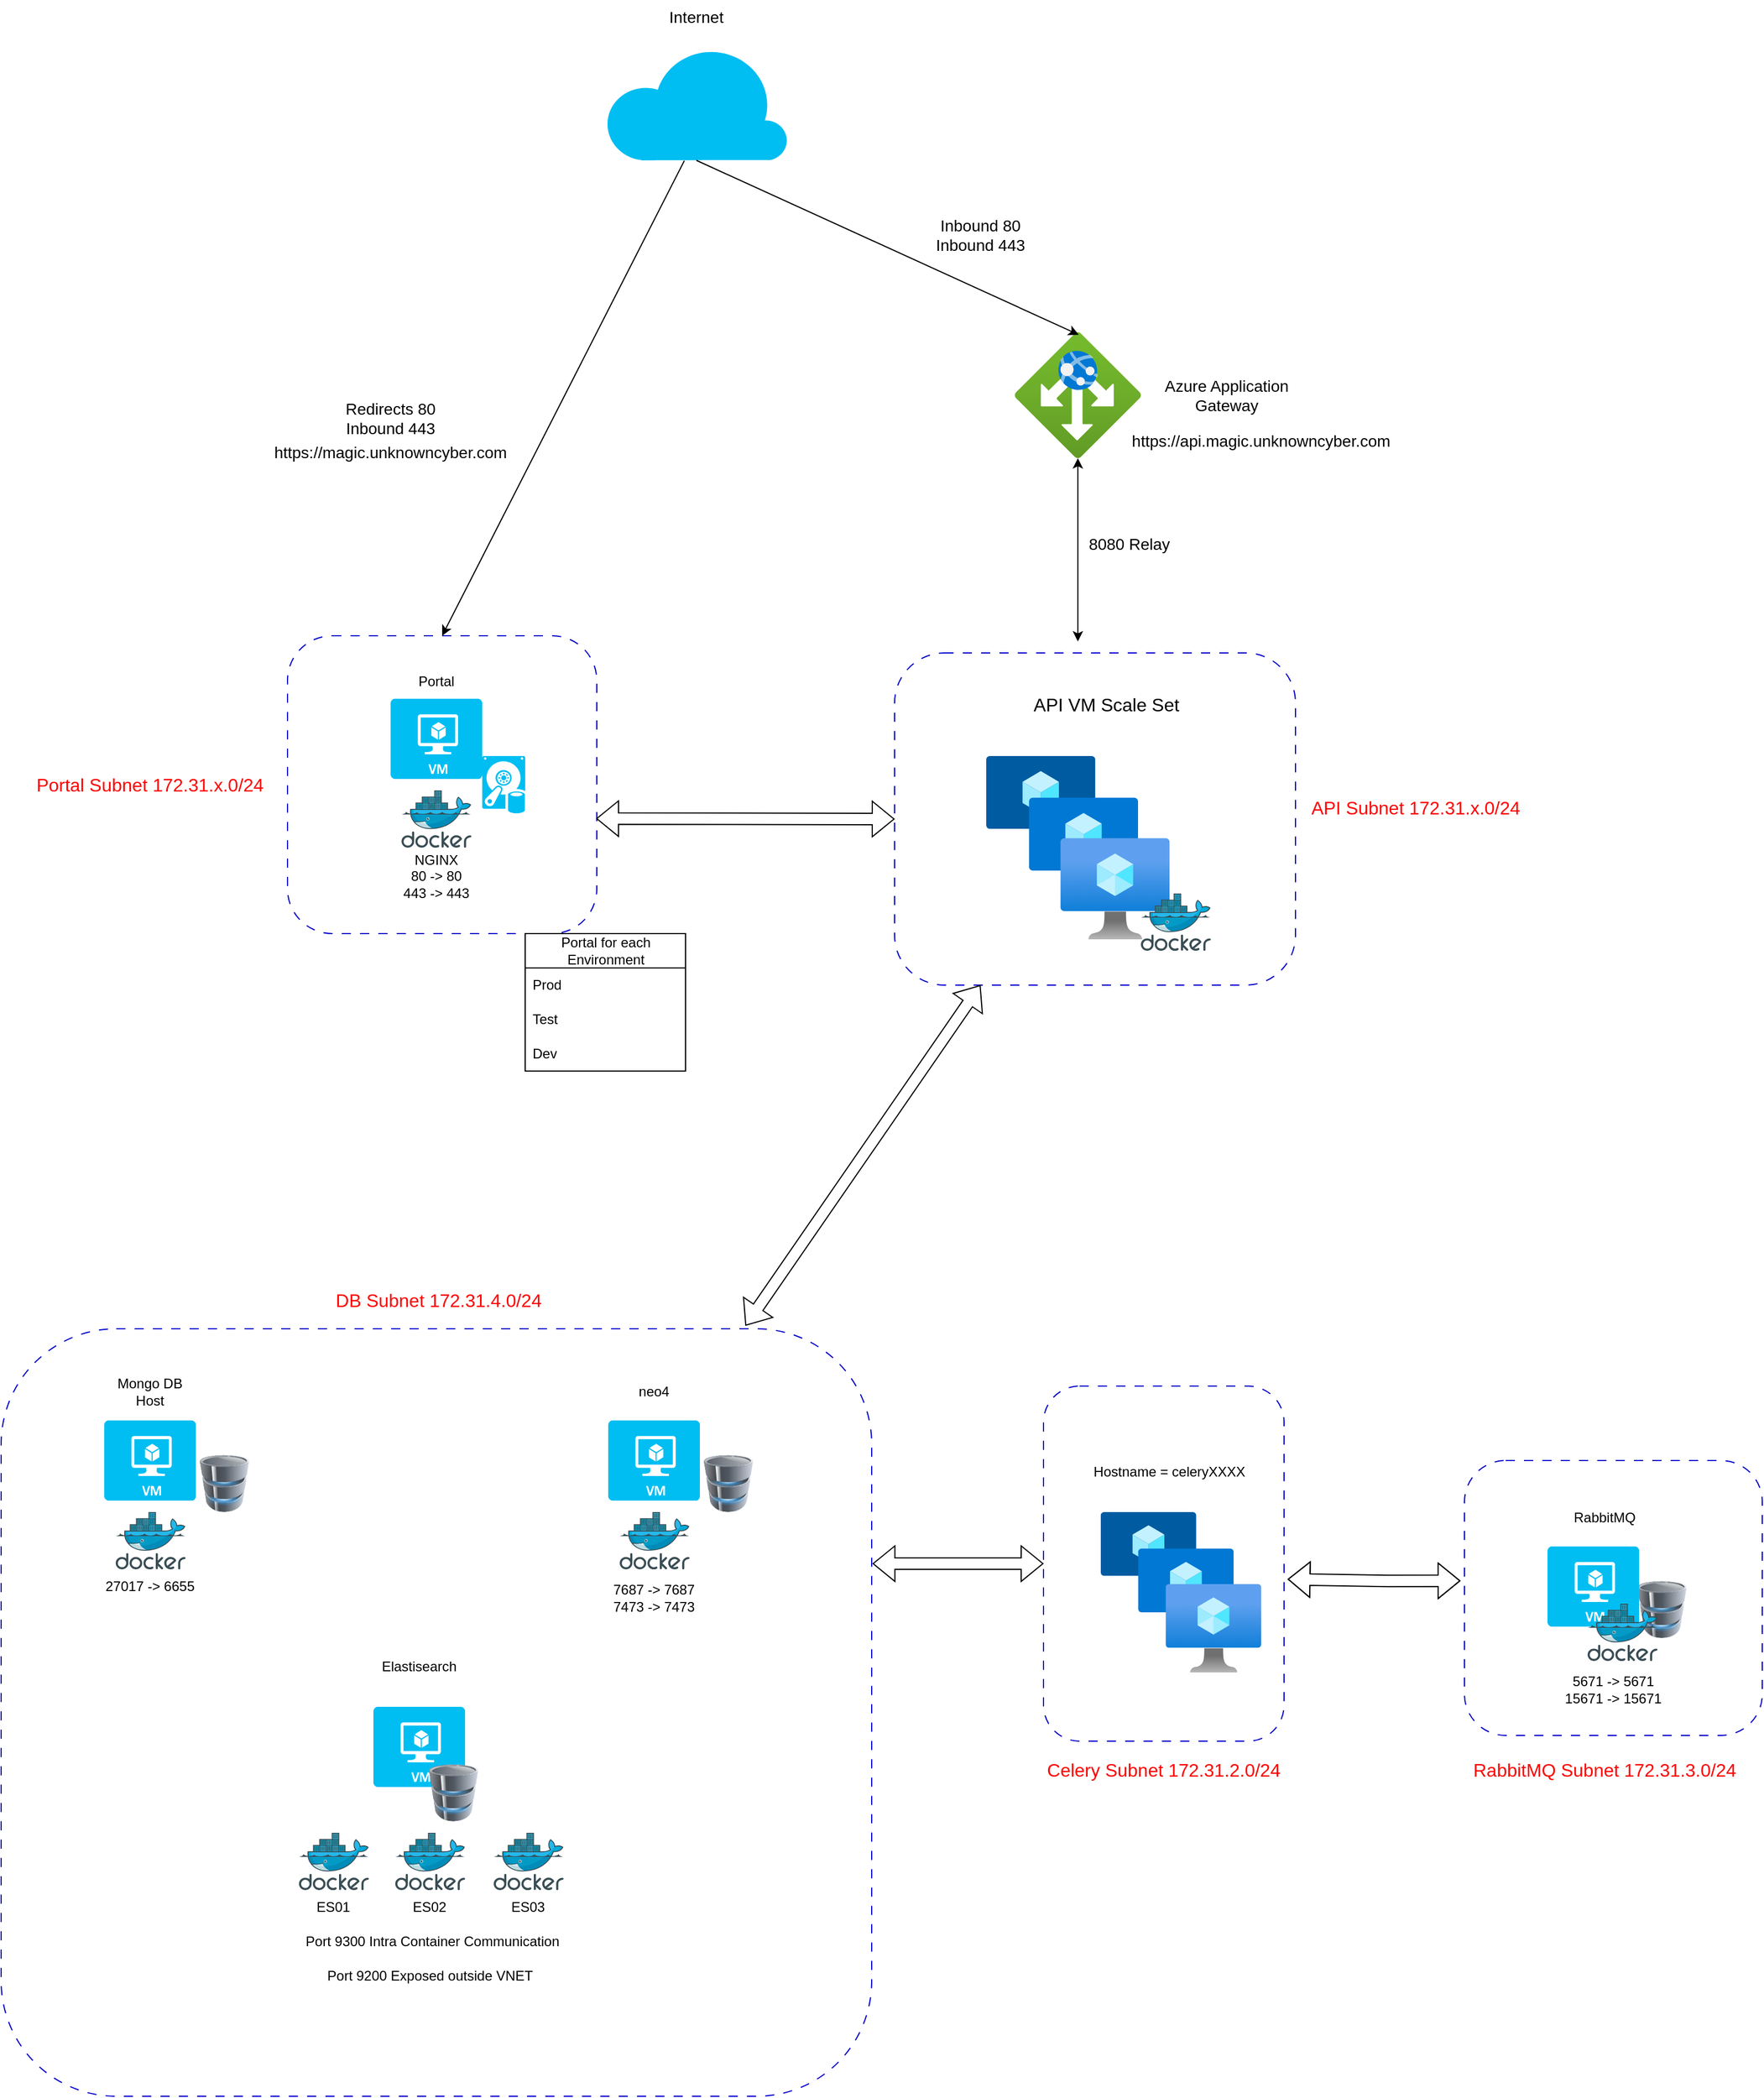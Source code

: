 <mxfile version="21.6.8" type="device">
  <diagram name="Page-1" id="JVN_-1KQDsrumrTh3BVl">
    <mxGraphModel dx="2025" dy="2611" grid="1" gridSize="10" guides="1" tooltips="1" connect="1" arrows="1" fold="1" page="1" pageScale="1" pageWidth="850" pageHeight="1100" math="0" shadow="0">
      <root>
        <mxCell id="0" />
        <mxCell id="1" parent="0" />
        <mxCell id="n7axWWjlx_CXy5CK1rkt-1" value="" style="rounded=1;whiteSpace=wrap;html=1;dashed=1;dashPattern=8 8;strokeColor=#0000CC;" parent="1" vertex="1">
          <mxGeometry x="880" y="-500" width="350" height="290" as="geometry" />
        </mxCell>
        <mxCell id="n7axWWjlx_CXy5CK1rkt-2" value="" style="rounded=1;whiteSpace=wrap;html=1;dashed=1;dashPattern=8 8;strokeColor=#0000CC;" parent="1" vertex="1">
          <mxGeometry x="350" y="-515" width="270" height="260" as="geometry" />
        </mxCell>
        <mxCell id="n7axWWjlx_CXy5CK1rkt-3" value="" style="rounded=1;whiteSpace=wrap;html=1;dashed=1;dashPattern=8 8;strokeColor=#0000CC;" parent="1" vertex="1">
          <mxGeometry x="1377.5" y="205" width="260" height="240" as="geometry" />
        </mxCell>
        <mxCell id="n7axWWjlx_CXy5CK1rkt-4" value="" style="rounded=1;whiteSpace=wrap;html=1;dashed=1;dashPattern=8 8;strokeColor=#0000CC;" parent="1" vertex="1">
          <mxGeometry x="100" y="90" width="760" height="670" as="geometry" />
        </mxCell>
        <mxCell id="n7axWWjlx_CXy5CK1rkt-5" value="" style="image;html=1;image=img/lib/clip_art/computers/Database_128x128.png" parent="1" vertex="1">
          <mxGeometry x="1515" y="310" width="70" height="50" as="geometry" />
        </mxCell>
        <mxCell id="n7axWWjlx_CXy5CK1rkt-6" value="" style="image;html=1;image=img/lib/clip_art/computers/Database_128x128.png" parent="1" vertex="1">
          <mxGeometry x="700" y="200" width="70" height="50" as="geometry" />
        </mxCell>
        <mxCell id="n7axWWjlx_CXy5CK1rkt-7" value="" style="image;html=1;image=img/lib/clip_art/computers/Database_128x128.png" parent="1" vertex="1">
          <mxGeometry x="260" y="200" width="70" height="50" as="geometry" />
        </mxCell>
        <mxCell id="n7axWWjlx_CXy5CK1rkt-8" value="" style="verticalLabelPosition=bottom;html=1;verticalAlign=top;align=center;strokeColor=none;fillColor=#00BEF2;shape=mxgraph.azure.virtual_machine;" parent="1" vertex="1">
          <mxGeometry x="630" y="170" width="80" height="70" as="geometry" />
        </mxCell>
        <mxCell id="n7axWWjlx_CXy5CK1rkt-9" value="" style="verticalLabelPosition=bottom;html=1;verticalAlign=top;align=center;strokeColor=none;fillColor=#00BEF2;shape=mxgraph.azure.virtual_machine;" parent="1" vertex="1">
          <mxGeometry x="1450" y="280" width="80" height="70" as="geometry" />
        </mxCell>
        <mxCell id="n7axWWjlx_CXy5CK1rkt-10" value="" style="verticalLabelPosition=bottom;html=1;verticalAlign=top;align=center;strokeColor=none;fillColor=#00BEF2;shape=mxgraph.azure.virtual_machine;" parent="1" vertex="1">
          <mxGeometry x="190" y="170" width="80" height="70" as="geometry" />
        </mxCell>
        <mxCell id="n7axWWjlx_CXy5CK1rkt-11" value="" style="verticalLabelPosition=bottom;html=1;verticalAlign=top;align=center;strokeColor=none;fillColor=#00BEF2;shape=mxgraph.azure.virtual_machine;" parent="1" vertex="1">
          <mxGeometry x="425" y="420" width="80" height="70" as="geometry" />
        </mxCell>
        <mxCell id="n7axWWjlx_CXy5CK1rkt-12" value="" style="image;sketch=0;aspect=fixed;html=1;points=[];align=center;fontSize=12;image=img/lib/mscae/Docker.svg;" parent="1" vertex="1">
          <mxGeometry x="200" y="250" width="60.98" height="50" as="geometry" />
        </mxCell>
        <mxCell id="n7axWWjlx_CXy5CK1rkt-13" value="" style="image;sketch=0;aspect=fixed;html=1;points=[];align=center;fontSize=12;image=img/lib/mscae/Docker.svg;" parent="1" vertex="1">
          <mxGeometry x="1485" y="330" width="60.98" height="50" as="geometry" />
        </mxCell>
        <mxCell id="n7axWWjlx_CXy5CK1rkt-14" value="" style="image;sketch=0;aspect=fixed;html=1;points=[];align=center;fontSize=12;image=img/lib/mscae/Docker.svg;" parent="1" vertex="1">
          <mxGeometry x="360" y="530" width="60.98" height="50" as="geometry" />
        </mxCell>
        <mxCell id="n7axWWjlx_CXy5CK1rkt-15" value="Mongo DB Host" style="text;html=1;strokeColor=none;fillColor=none;align=center;verticalAlign=middle;whiteSpace=wrap;rounded=0;" parent="1" vertex="1">
          <mxGeometry x="200" y="130" width="60" height="30" as="geometry" />
        </mxCell>
        <mxCell id="n7axWWjlx_CXy5CK1rkt-16" value="neo4" style="text;html=1;strokeColor=none;fillColor=none;align=center;verticalAlign=middle;whiteSpace=wrap;rounded=0;" parent="1" vertex="1">
          <mxGeometry x="640" y="130" width="60" height="30" as="geometry" />
        </mxCell>
        <mxCell id="n7axWWjlx_CXy5CK1rkt-17" value="Elastisearch" style="text;html=1;strokeColor=none;fillColor=none;align=center;verticalAlign=middle;whiteSpace=wrap;rounded=0;" parent="1" vertex="1">
          <mxGeometry x="435" y="370" width="60" height="30" as="geometry" />
        </mxCell>
        <mxCell id="n7axWWjlx_CXy5CK1rkt-18" value="" style="image;html=1;image=img/lib/clip_art/computers/Database_128x128.png" parent="1" vertex="1">
          <mxGeometry x="460" y="470" width="70" height="50" as="geometry" />
        </mxCell>
        <mxCell id="n7axWWjlx_CXy5CK1rkt-19" value="" style="image;sketch=0;aspect=fixed;html=1;points=[];align=center;fontSize=12;image=img/lib/mscae/Docker.svg;" parent="1" vertex="1">
          <mxGeometry x="444.02" y="530" width="60.98" height="50" as="geometry" />
        </mxCell>
        <mxCell id="n7axWWjlx_CXy5CK1rkt-20" value="" style="image;sketch=0;aspect=fixed;html=1;points=[];align=center;fontSize=12;image=img/lib/mscae/Docker.svg;" parent="1" vertex="1">
          <mxGeometry x="530" y="530" width="60.98" height="50" as="geometry" />
        </mxCell>
        <mxCell id="n7axWWjlx_CXy5CK1rkt-21" value="&lt;font color=&quot;#ff0000&quot; style=&quot;font-size: 16px;&quot;&gt;DB Subnet 172.31.4.0/24&lt;/font&gt;" style="text;html=1;strokeColor=none;fillColor=none;align=center;verticalAlign=middle;whiteSpace=wrap;rounded=0;" parent="1" vertex="1">
          <mxGeometry x="377.01" y="50" width="210" height="30" as="geometry" />
        </mxCell>
        <mxCell id="n7axWWjlx_CXy5CK1rkt-22" value="27017 -&amp;gt; 6655" style="text;html=1;strokeColor=none;fillColor=none;align=center;verticalAlign=middle;whiteSpace=wrap;rounded=0;" parent="1" vertex="1">
          <mxGeometry x="190.0" y="300" width="80" height="30" as="geometry" />
        </mxCell>
        <mxCell id="n7axWWjlx_CXy5CK1rkt-23" value="7687 -&amp;gt; 7687&lt;br&gt;7473 -&amp;gt; 7473" style="text;html=1;strokeColor=none;fillColor=none;align=center;verticalAlign=middle;whiteSpace=wrap;rounded=0;" parent="1" vertex="1">
          <mxGeometry x="630.49" y="310" width="80" height="30" as="geometry" />
        </mxCell>
        <mxCell id="n7axWWjlx_CXy5CK1rkt-24" value="ES01" style="text;html=1;strokeColor=none;fillColor=none;align=center;verticalAlign=middle;whiteSpace=wrap;rounded=0;" parent="1" vertex="1">
          <mxGeometry x="360" y="580" width="60" height="30" as="geometry" />
        </mxCell>
        <mxCell id="n7axWWjlx_CXy5CK1rkt-25" value="ES02" style="text;html=1;strokeColor=none;fillColor=none;align=center;verticalAlign=middle;whiteSpace=wrap;rounded=0;" parent="1" vertex="1">
          <mxGeometry x="444.02" y="580" width="60" height="30" as="geometry" />
        </mxCell>
        <mxCell id="n7axWWjlx_CXy5CK1rkt-26" value="ES03" style="text;html=1;strokeColor=none;fillColor=none;align=center;verticalAlign=middle;whiteSpace=wrap;rounded=0;" parent="1" vertex="1">
          <mxGeometry x="530" y="580" width="60" height="30" as="geometry" />
        </mxCell>
        <mxCell id="n7axWWjlx_CXy5CK1rkt-27" value="&amp;nbsp;Port 9300 Intra Container Communication" style="text;html=1;strokeColor=none;fillColor=none;align=center;verticalAlign=middle;whiteSpace=wrap;rounded=0;" parent="1" vertex="1">
          <mxGeometry x="351.52" y="610" width="245.98" height="30" as="geometry" />
        </mxCell>
        <mxCell id="n7axWWjlx_CXy5CK1rkt-28" value="Port 9200 Exposed outside VNET" style="text;html=1;strokeColor=none;fillColor=none;align=center;verticalAlign=middle;whiteSpace=wrap;rounded=0;" parent="1" vertex="1">
          <mxGeometry x="377.01" y="640" width="195" height="30" as="geometry" />
        </mxCell>
        <mxCell id="n7axWWjlx_CXy5CK1rkt-29" value="&lt;font color=&quot;#ff0000&quot; style=&quot;font-size: 16px;&quot;&gt;RabbitMQ Subnet 172.31.3.0/24&lt;/font&gt;" style="text;html=1;strokeColor=none;fillColor=none;align=center;verticalAlign=middle;whiteSpace=wrap;rounded=0;" parent="1" vertex="1">
          <mxGeometry x="1370" y="460" width="260" height="30" as="geometry" />
        </mxCell>
        <mxCell id="n7axWWjlx_CXy5CK1rkt-30" value="RabbitMQ" style="text;html=1;strokeColor=none;fillColor=none;align=center;verticalAlign=middle;whiteSpace=wrap;rounded=0;" parent="1" vertex="1">
          <mxGeometry x="1470" y="240" width="60" height="30" as="geometry" />
        </mxCell>
        <mxCell id="n7axWWjlx_CXy5CK1rkt-31" value="5671 -&amp;gt; 5671&lt;br&gt;15671 -&amp;gt; 15671" style="text;html=1;strokeColor=none;fillColor=none;align=center;verticalAlign=middle;whiteSpace=wrap;rounded=0;" parent="1" vertex="1">
          <mxGeometry x="1455" y="390" width="105" height="30" as="geometry" />
        </mxCell>
        <mxCell id="n7axWWjlx_CXy5CK1rkt-32" value="" style="rounded=1;whiteSpace=wrap;html=1;dashed=1;dashPattern=8 8;strokeColor=#0000CC;" parent="1" vertex="1">
          <mxGeometry x="1010" y="140" width="210" height="310" as="geometry" />
        </mxCell>
        <mxCell id="n7axWWjlx_CXy5CK1rkt-33" value="&lt;font color=&quot;#ff0000&quot; style=&quot;font-size: 16px;&quot;&gt;Celery Subnet 172.31.2.0/24&lt;/font&gt;" style="text;html=1;strokeColor=none;fillColor=none;align=center;verticalAlign=middle;whiteSpace=wrap;rounded=0;" parent="1" vertex="1">
          <mxGeometry x="1010" y="460" width="210" height="30" as="geometry" />
        </mxCell>
        <mxCell id="n7axWWjlx_CXy5CK1rkt-34" value="" style="shape=flexArrow;endArrow=classic;startArrow=classic;html=1;rounded=0;exitX=1.015;exitY=0.544;exitDx=0;exitDy=0;exitPerimeter=0;" parent="1" source="n7axWWjlx_CXy5CK1rkt-32" edge="1">
          <mxGeometry width="100" height="100" relative="1" as="geometry">
            <mxPoint x="1240" y="311.08" as="sourcePoint" />
            <mxPoint x="1374" y="310" as="targetPoint" />
            <Array as="points">
              <mxPoint x="1310" y="310.08" />
            </Array>
          </mxGeometry>
        </mxCell>
        <mxCell id="n7axWWjlx_CXy5CK1rkt-35" value="" style="shape=flexArrow;endArrow=classic;startArrow=classic;html=1;rounded=0;exitX=1.001;exitY=0.306;exitDx=0;exitDy=0;exitPerimeter=0;" parent="1" source="n7axWWjlx_CXy5CK1rkt-4" target="n7axWWjlx_CXy5CK1rkt-32" edge="1">
          <mxGeometry width="100" height="100" relative="1" as="geometry">
            <mxPoint x="760" y="760" as="sourcePoint" />
            <mxPoint x="900" y="790" as="targetPoint" />
          </mxGeometry>
        </mxCell>
        <mxCell id="n7axWWjlx_CXy5CK1rkt-36" value="" style="image;aspect=fixed;html=1;points=[];align=center;fontSize=12;image=img/lib/azure2/compute/VM_Scale_Sets.svg;" parent="1" vertex="1">
          <mxGeometry x="1060" y="250" width="140" height="140" as="geometry" />
        </mxCell>
        <mxCell id="n7axWWjlx_CXy5CK1rkt-37" value="Hostname = celeryXXXX" style="text;html=1;strokeColor=none;fillColor=none;align=center;verticalAlign=middle;whiteSpace=wrap;rounded=0;" parent="1" vertex="1">
          <mxGeometry x="1045" y="200" width="150" height="30" as="geometry" />
        </mxCell>
        <mxCell id="n7axWWjlx_CXy5CK1rkt-38" value="" style="verticalLabelPosition=bottom;html=1;verticalAlign=top;align=center;strokeColor=none;fillColor=#00BEF2;shape=mxgraph.azure.virtual_machine;" parent="1" vertex="1">
          <mxGeometry x="440" y="-460" width="80" height="70" as="geometry" />
        </mxCell>
        <mxCell id="n7axWWjlx_CXy5CK1rkt-39" value="" style="image;sketch=0;aspect=fixed;html=1;points=[];align=center;fontSize=12;image=img/lib/mscae/Docker.svg;" parent="1" vertex="1">
          <mxGeometry x="640" y="250" width="60.98" height="50" as="geometry" />
        </mxCell>
        <mxCell id="n7axWWjlx_CXy5CK1rkt-40" value="" style="image;sketch=0;aspect=fixed;html=1;points=[];align=center;fontSize=12;image=img/lib/mscae/Docker.svg;" parent="1" vertex="1">
          <mxGeometry x="449.51" y="-380" width="60.98" height="50" as="geometry" />
        </mxCell>
        <mxCell id="n7axWWjlx_CXy5CK1rkt-41" value="" style="verticalLabelPosition=bottom;html=1;verticalAlign=top;align=center;strokeColor=none;fillColor=#00BEF2;shape=mxgraph.azure.vhd_data_disk;pointerEvents=1;" parent="1" vertex="1">
          <mxGeometry x="520" y="-410" width="37.5" height="50" as="geometry" />
        </mxCell>
        <mxCell id="n7axWWjlx_CXy5CK1rkt-42" value="Portal" style="text;html=1;strokeColor=none;fillColor=none;align=center;verticalAlign=middle;whiteSpace=wrap;rounded=0;" parent="1" vertex="1">
          <mxGeometry x="449.51" y="-490" width="60" height="30" as="geometry" />
        </mxCell>
        <mxCell id="n7axWWjlx_CXy5CK1rkt-43" value="NGINX&lt;br&gt;80 -&amp;gt; 80&lt;br&gt;443 -&amp;gt; 443" style="text;html=1;strokeColor=none;fillColor=none;align=center;verticalAlign=middle;whiteSpace=wrap;rounded=0;" parent="1" vertex="1">
          <mxGeometry x="450.49" y="-320" width="60" height="30" as="geometry" />
        </mxCell>
        <mxCell id="n7axWWjlx_CXy5CK1rkt-44" value="&lt;font color=&quot;#ff0000&quot; style=&quot;font-size: 16px;&quot;&gt;Portal Subnet 172.31.x.0/24&lt;/font&gt;" style="text;html=1;strokeColor=none;fillColor=none;align=center;verticalAlign=middle;whiteSpace=wrap;rounded=0;" parent="1" vertex="1">
          <mxGeometry x="125.49" y="-400" width="210" height="30" as="geometry" />
        </mxCell>
        <mxCell id="n7axWWjlx_CXy5CK1rkt-45" value="Portal for each Environment" style="swimlane;fontStyle=0;childLayout=stackLayout;horizontal=1;startSize=30;horizontalStack=0;resizeParent=1;resizeParentMax=0;resizeLast=0;collapsible=1;marginBottom=0;whiteSpace=wrap;html=1;" parent="1" vertex="1">
          <mxGeometry x="557.5" y="-255" width="140" height="120" as="geometry" />
        </mxCell>
        <mxCell id="n7axWWjlx_CXy5CK1rkt-46" value="Prod" style="text;strokeColor=none;fillColor=none;align=left;verticalAlign=middle;spacingLeft=4;spacingRight=4;overflow=hidden;points=[[0,0.5],[1,0.5]];portConstraint=eastwest;rotatable=0;whiteSpace=wrap;html=1;" parent="n7axWWjlx_CXy5CK1rkt-45" vertex="1">
          <mxGeometry y="30" width="140" height="30" as="geometry" />
        </mxCell>
        <mxCell id="n7axWWjlx_CXy5CK1rkt-47" value="Test" style="text;strokeColor=none;fillColor=none;align=left;verticalAlign=middle;spacingLeft=4;spacingRight=4;overflow=hidden;points=[[0,0.5],[1,0.5]];portConstraint=eastwest;rotatable=0;whiteSpace=wrap;html=1;" parent="n7axWWjlx_CXy5CK1rkt-45" vertex="1">
          <mxGeometry y="60" width="140" height="30" as="geometry" />
        </mxCell>
        <mxCell id="n7axWWjlx_CXy5CK1rkt-48" value="Dev" style="text;strokeColor=none;fillColor=none;align=left;verticalAlign=middle;spacingLeft=4;spacingRight=4;overflow=hidden;points=[[0,0.5],[1,0.5]];portConstraint=eastwest;rotatable=0;whiteSpace=wrap;html=1;" parent="n7axWWjlx_CXy5CK1rkt-45" vertex="1">
          <mxGeometry y="90" width="140" height="30" as="geometry" />
        </mxCell>
        <mxCell id="n7axWWjlx_CXy5CK1rkt-49" value="" style="image;aspect=fixed;html=1;points=[];align=center;fontSize=12;image=img/lib/azure2/networking/Application_Gateways.svg;" parent="1" vertex="1">
          <mxGeometry x="985" y="-780" width="110" height="110" as="geometry" />
        </mxCell>
        <mxCell id="n7axWWjlx_CXy5CK1rkt-50" value="" style="image;aspect=fixed;html=1;points=[];align=center;fontSize=12;image=img/lib/azure2/compute/VM_Scale_Sets.svg;" parent="1" vertex="1">
          <mxGeometry x="960" y="-410" width="160" height="160" as="geometry" />
        </mxCell>
        <mxCell id="n7axWWjlx_CXy5CK1rkt-51" value="&lt;font style=&quot;font-size: 16px;&quot;&gt;API VM Scale Set&lt;/font&gt;" style="text;html=1;strokeColor=none;fillColor=none;align=center;verticalAlign=middle;whiteSpace=wrap;rounded=0;" parent="1" vertex="1">
          <mxGeometry x="990" y="-470" width="150" height="30" as="geometry" />
        </mxCell>
        <mxCell id="n7axWWjlx_CXy5CK1rkt-52" value="" style="verticalLabelPosition=bottom;html=1;verticalAlign=top;align=center;strokeColor=none;fillColor=#00BEF2;shape=mxgraph.azure.cloud;" parent="1" vertex="1">
          <mxGeometry x="626.98" y="-1030" width="160" height="100" as="geometry" />
        </mxCell>
        <mxCell id="n7axWWjlx_CXy5CK1rkt-53" value="" style="endArrow=classic;html=1;rounded=0;exitX=0.5;exitY=1;exitDx=0;exitDy=0;exitPerimeter=0;entryX=0.507;entryY=0.02;entryDx=0;entryDy=0;entryPerimeter=0;" parent="1" source="n7axWWjlx_CXy5CK1rkt-52" target="n7axWWjlx_CXy5CK1rkt-49" edge="1">
          <mxGeometry width="50" height="50" relative="1" as="geometry">
            <mxPoint x="990" y="-650" as="sourcePoint" />
            <mxPoint x="1040" y="-790" as="targetPoint" />
          </mxGeometry>
        </mxCell>
        <mxCell id="n7axWWjlx_CXy5CK1rkt-54" value="&lt;font style=&quot;font-size: 14px;&quot;&gt;Inbound 80&lt;br&gt;Inbound 443&lt;/font&gt;" style="text;html=1;strokeColor=none;fillColor=none;align=center;verticalAlign=middle;whiteSpace=wrap;rounded=0;" parent="1" vertex="1">
          <mxGeometry x="910" y="-880" width="90" height="30" as="geometry" />
        </mxCell>
        <mxCell id="n7axWWjlx_CXy5CK1rkt-55" value="" style="endArrow=classic;startArrow=classic;html=1;rounded=0;" parent="1" edge="1">
          <mxGeometry width="50" height="50" relative="1" as="geometry">
            <mxPoint x="1040" y="-510" as="sourcePoint" />
            <mxPoint x="1040" y="-670" as="targetPoint" />
          </mxGeometry>
        </mxCell>
        <mxCell id="n7axWWjlx_CXy5CK1rkt-56" value="&lt;font style=&quot;font-size: 14px;&quot;&gt;8080 Relay&lt;/font&gt;" style="text;html=1;strokeColor=none;fillColor=none;align=center;verticalAlign=middle;whiteSpace=wrap;rounded=0;" parent="1" vertex="1">
          <mxGeometry x="1040" y="-610" width="90" height="30" as="geometry" />
        </mxCell>
        <mxCell id="n7axWWjlx_CXy5CK1rkt-57" value="&lt;font style=&quot;font-size: 14px;&quot;&gt;Azure Application Gateway&lt;/font&gt;" style="text;html=1;strokeColor=none;fillColor=none;align=center;verticalAlign=middle;whiteSpace=wrap;rounded=0;" parent="1" vertex="1">
          <mxGeometry x="1100" y="-740" width="140" height="30" as="geometry" />
        </mxCell>
        <mxCell id="n7axWWjlx_CXy5CK1rkt-58" value="&lt;font color=&quot;#ff0000&quot; style=&quot;font-size: 16px;&quot;&gt;API Subnet 172.31.x.0/24&lt;/font&gt;" style="text;html=1;strokeColor=none;fillColor=none;align=center;verticalAlign=middle;whiteSpace=wrap;rounded=0;" parent="1" vertex="1">
          <mxGeometry x="1230" y="-380" width="210" height="30" as="geometry" />
        </mxCell>
        <mxCell id="n7axWWjlx_CXy5CK1rkt-59" value="" style="endArrow=classic;html=1;rounded=0;entryX=0.5;entryY=0;entryDx=0;entryDy=0;exitX=0.434;exitY=1.003;exitDx=0;exitDy=0;exitPerimeter=0;" parent="1" source="n7axWWjlx_CXy5CK1rkt-52" target="n7axWWjlx_CXy5CK1rkt-2" edge="1">
          <mxGeometry width="50" height="50" relative="1" as="geometry">
            <mxPoint x="700" y="-940" as="sourcePoint" />
            <mxPoint x="580" y="-510" as="targetPoint" />
          </mxGeometry>
        </mxCell>
        <mxCell id="n7axWWjlx_CXy5CK1rkt-60" value="&lt;font style=&quot;font-size: 14px;&quot;&gt;Redirects 80&lt;br&gt;Inbound 443&lt;/font&gt;" style="text;html=1;strokeColor=none;fillColor=none;align=center;verticalAlign=middle;whiteSpace=wrap;rounded=0;" parent="1" vertex="1">
          <mxGeometry x="395" y="-720" width="90" height="30" as="geometry" />
        </mxCell>
        <mxCell id="n7axWWjlx_CXy5CK1rkt-61" value="&lt;font style=&quot;font-size: 14px;&quot;&gt;Internet&lt;/font&gt;" style="text;html=1;strokeColor=none;fillColor=none;align=center;verticalAlign=middle;whiteSpace=wrap;rounded=0;" parent="1" vertex="1">
          <mxGeometry x="676.98" y="-1070" width="60" height="30" as="geometry" />
        </mxCell>
        <mxCell id="n7axWWjlx_CXy5CK1rkt-62" value="" style="shape=flexArrow;endArrow=classic;startArrow=classic;html=1;rounded=0;exitX=0.998;exitY=0.614;exitDx=0;exitDy=0;exitPerimeter=0;entryX=0;entryY=0.5;entryDx=0;entryDy=0;" parent="1" source="n7axWWjlx_CXy5CK1rkt-2" target="n7axWWjlx_CXy5CK1rkt-1" edge="1">
          <mxGeometry width="100" height="100" relative="1" as="geometry">
            <mxPoint x="640" y="-355.62" as="sourcePoint" />
            <mxPoint x="830" y="-356" as="targetPoint" />
          </mxGeometry>
        </mxCell>
        <mxCell id="n7axWWjlx_CXy5CK1rkt-63" value="" style="image;sketch=0;aspect=fixed;html=1;points=[];align=center;fontSize=12;image=img/lib/mscae/Docker.svg;" parent="1" vertex="1">
          <mxGeometry x="1095" y="-290" width="60.98" height="50" as="geometry" />
        </mxCell>
        <mxCell id="n7axWWjlx_CXy5CK1rkt-64" value="" style="shape=image;verticalLabelPosition=bottom;labelBackgroundColor=default;verticalAlign=top;aspect=fixed;imageAspect=0;image=https://www.nginx.com/wp-content/uploads/2018/08/NGINX-logo-rgb-large.png;" parent="1" vertex="1">
          <mxGeometry x="1100" y="-240" width="104.52" height="35.1" as="geometry" />
        </mxCell>
        <mxCell id="n7axWWjlx_CXy5CK1rkt-65" value="" style="shape=image;verticalLabelPosition=bottom;labelBackgroundColor=default;verticalAlign=top;aspect=fixed;imageAspect=0;image=https://www.nginx.com/wp-content/uploads/2018/08/NGINX-logo-rgb-large.png;" parent="1" vertex="1">
          <mxGeometry x="429.75" y="-285.1" width="104.52" height="35.1" as="geometry" />
        </mxCell>
        <mxCell id="n7axWWjlx_CXy5CK1rkt-66" value="&lt;font style=&quot;font-size: 14px;&quot;&gt;https://api.magic.unknowncyber.com&lt;/font&gt;" style="text;html=1;strokeColor=none;fillColor=none;align=center;verticalAlign=middle;whiteSpace=wrap;rounded=0;" parent="1" vertex="1">
          <mxGeometry x="1080" y="-700" width="240" height="30" as="geometry" />
        </mxCell>
        <mxCell id="n7axWWjlx_CXy5CK1rkt-67" value="&lt;font style=&quot;font-size: 14px;&quot;&gt;https://magic.unknowncyber.com&lt;/font&gt;" style="text;html=1;strokeColor=none;fillColor=none;align=center;verticalAlign=middle;whiteSpace=wrap;rounded=0;" parent="1" vertex="1">
          <mxGeometry x="410" y="-690" width="60" height="30" as="geometry" />
        </mxCell>
        <mxCell id="rzGydzUGZhpr6Zt9Uqbk-1" value="" style="shape=flexArrow;endArrow=classic;startArrow=classic;html=1;rounded=0;exitX=0.855;exitY=-0.004;exitDx=0;exitDy=0;exitPerimeter=0;" edge="1" parent="1" source="n7axWWjlx_CXy5CK1rkt-4" target="n7axWWjlx_CXy5CK1rkt-1">
          <mxGeometry width="100" height="100" relative="1" as="geometry">
            <mxPoint x="770" y="-150" as="sourcePoint" />
            <mxPoint x="1031" y="-150" as="targetPoint" />
          </mxGeometry>
        </mxCell>
      </root>
    </mxGraphModel>
  </diagram>
</mxfile>
